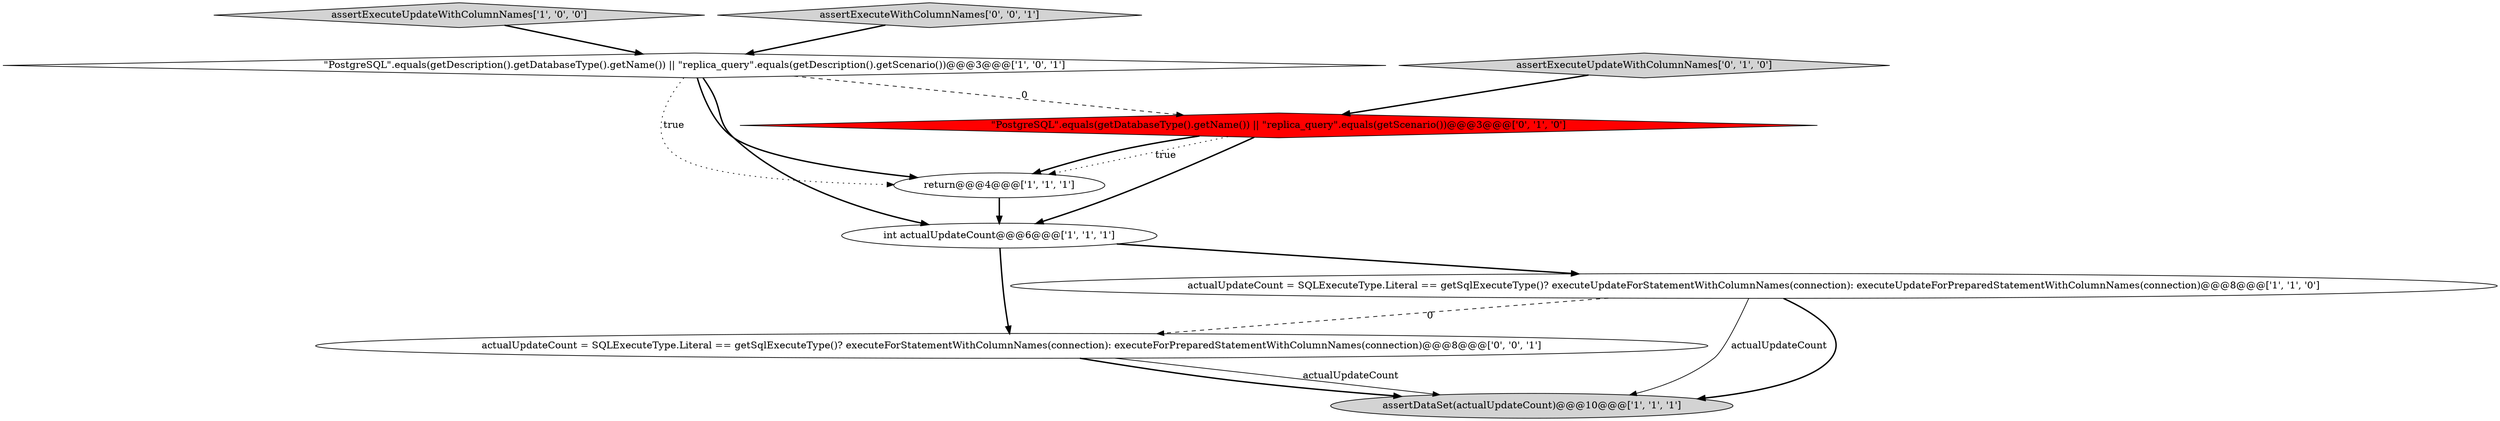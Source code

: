 digraph {
3 [style = filled, label = "int actualUpdateCount@@@6@@@['1', '1', '1']", fillcolor = white, shape = ellipse image = "AAA0AAABBB1BBB"];
1 [style = filled, label = "assertExecuteUpdateWithColumnNames['1', '0', '0']", fillcolor = lightgray, shape = diamond image = "AAA0AAABBB1BBB"];
0 [style = filled, label = "\"PostgreSQL\".equals(getDescription().getDatabaseType().getName()) || \"replica_query\".equals(getDescription().getScenario())@@@3@@@['1', '0', '1']", fillcolor = white, shape = diamond image = "AAA0AAABBB1BBB"];
9 [style = filled, label = "assertExecuteWithColumnNames['0', '0', '1']", fillcolor = lightgray, shape = diamond image = "AAA0AAABBB3BBB"];
6 [style = filled, label = "assertExecuteUpdateWithColumnNames['0', '1', '0']", fillcolor = lightgray, shape = diamond image = "AAA0AAABBB2BBB"];
8 [style = filled, label = "actualUpdateCount = SQLExecuteType.Literal == getSqlExecuteType()? executeForStatementWithColumnNames(connection): executeForPreparedStatementWithColumnNames(connection)@@@8@@@['0', '0', '1']", fillcolor = white, shape = ellipse image = "AAA0AAABBB3BBB"];
4 [style = filled, label = "assertDataSet(actualUpdateCount)@@@10@@@['1', '1', '1']", fillcolor = lightgray, shape = ellipse image = "AAA0AAABBB1BBB"];
2 [style = filled, label = "actualUpdateCount = SQLExecuteType.Literal == getSqlExecuteType()? executeUpdateForStatementWithColumnNames(connection): executeUpdateForPreparedStatementWithColumnNames(connection)@@@8@@@['1', '1', '0']", fillcolor = white, shape = ellipse image = "AAA0AAABBB1BBB"];
7 [style = filled, label = "\"PostgreSQL\".equals(getDatabaseType().getName()) || \"replica_query\".equals(getScenario())@@@3@@@['0', '1', '0']", fillcolor = red, shape = diamond image = "AAA1AAABBB2BBB"];
5 [style = filled, label = "return@@@4@@@['1', '1', '1']", fillcolor = white, shape = ellipse image = "AAA0AAABBB1BBB"];
0->3 [style = bold, label=""];
5->3 [style = bold, label=""];
8->4 [style = solid, label="actualUpdateCount"];
7->5 [style = bold, label=""];
0->5 [style = dotted, label="true"];
1->0 [style = bold, label=""];
8->4 [style = bold, label=""];
3->2 [style = bold, label=""];
6->7 [style = bold, label=""];
9->0 [style = bold, label=""];
0->7 [style = dashed, label="0"];
2->4 [style = bold, label=""];
2->8 [style = dashed, label="0"];
3->8 [style = bold, label=""];
2->4 [style = solid, label="actualUpdateCount"];
7->3 [style = bold, label=""];
0->5 [style = bold, label=""];
7->5 [style = dotted, label="true"];
}
